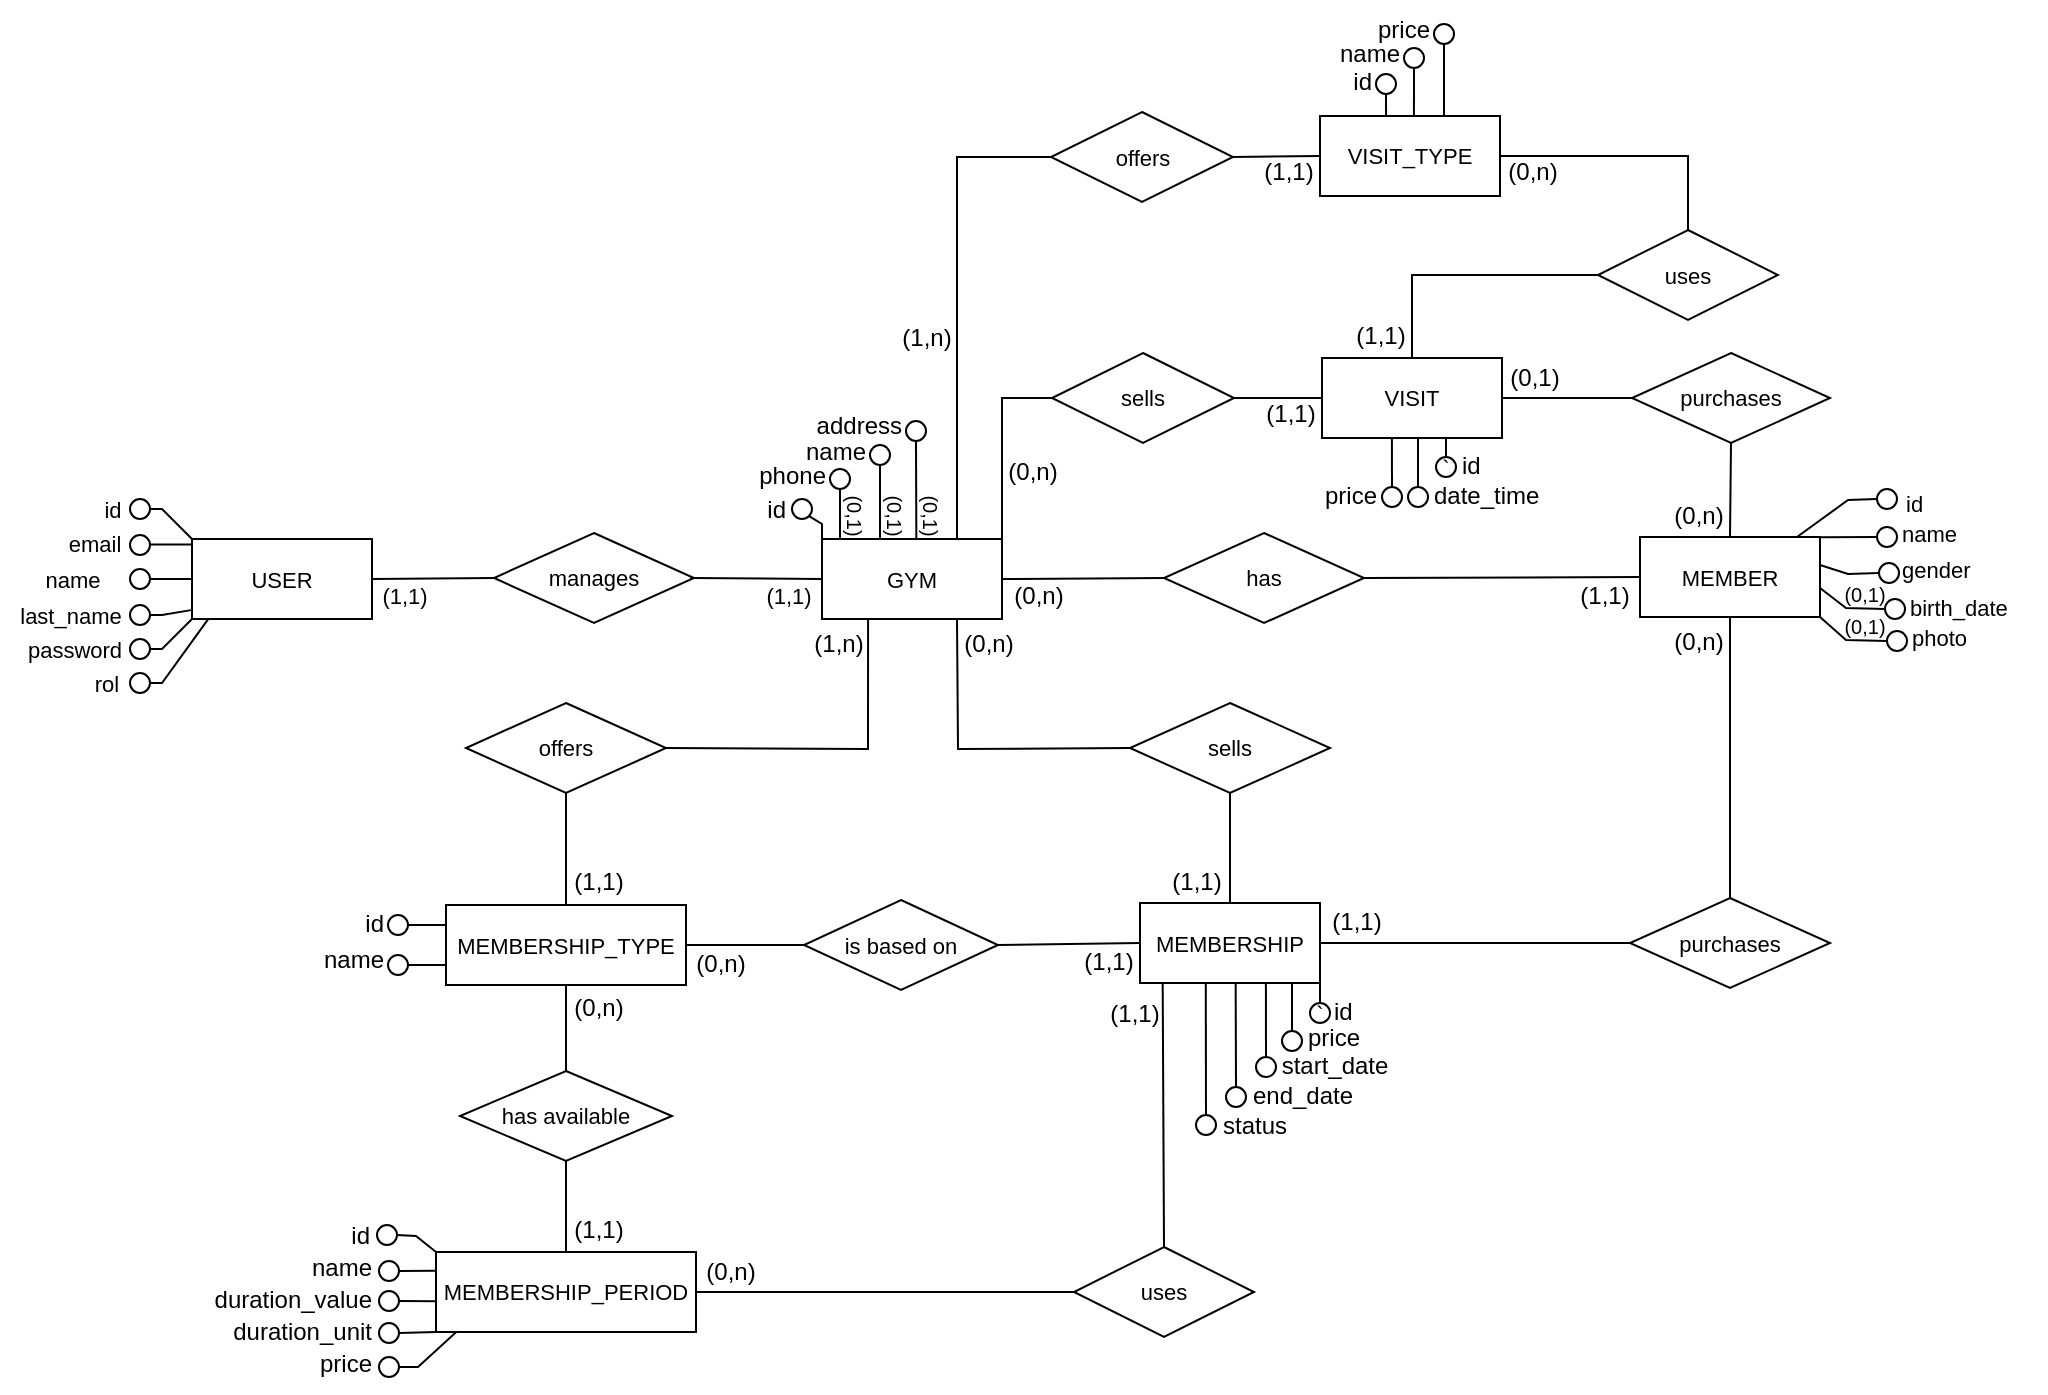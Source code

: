 <mxfile>
    <diagram name="Page-1" id="sSaSapcUd3d00tL-vF7X">
        <mxGraphModel dx="15" dy="284" grid="0" gridSize="10" guides="1" tooltips="1" connect="1" arrows="1" fold="1" page="0" pageScale="1" pageWidth="1100" pageHeight="850" math="0" shadow="0">
            <root>
                <mxCell id="0"/>
                <mxCell id="1" parent="0"/>
                <mxCell id="g0mLWEBlBg2iRlSw4-VQ-2" value="&lt;font&gt;USER&lt;/font&gt;" style="rounded=0;whiteSpace=wrap;html=1;fillColor=none;fontSize=11;" parent="1" vertex="1">
                    <mxGeometry x="692" y="315.5" width="90" height="40" as="geometry"/>
                </mxCell>
                <mxCell id="g0mLWEBlBg2iRlSw4-VQ-3" value="" style="ellipse;whiteSpace=wrap;html=1;aspect=fixed;fillColor=light-dark(#FFFFFF,#FFFFFF);fontSize=11;" parent="1" vertex="1">
                    <mxGeometry x="661" y="295.5" width="10" height="10" as="geometry"/>
                </mxCell>
                <mxCell id="g0mLWEBlBg2iRlSw4-VQ-4" value="id" style="text;html=1;align=center;verticalAlign=middle;resizable=0;points=[];autosize=1;strokeColor=none;fillColor=none;fontSize=11;" parent="1" vertex="1">
                    <mxGeometry x="637" y="285.5" width="30" height="30" as="geometry"/>
                </mxCell>
                <mxCell id="g0mLWEBlBg2iRlSw4-VQ-5" value="email" style="text;html=1;align=center;verticalAlign=middle;resizable=0;points=[];autosize=1;strokeColor=none;fillColor=none;fontSize=11;" parent="1" vertex="1">
                    <mxGeometry x="618" y="302.5" width="50" height="30" as="geometry"/>
                </mxCell>
                <mxCell id="g0mLWEBlBg2iRlSw4-VQ-6" value="" style="endArrow=none;html=1;rounded=0;entryX=1;entryY=0.5;entryDx=0;entryDy=0;fontSize=11;" parent="1" target="g0mLWEBlBg2iRlSw4-VQ-3" edge="1">
                    <mxGeometry width="50" height="50" relative="1" as="geometry">
                        <mxPoint x="692" y="315.5" as="sourcePoint"/>
                        <mxPoint x="647.0" y="320.5" as="targetPoint"/>
                        <Array as="points">
                            <mxPoint x="677" y="300.5"/>
                        </Array>
                    </mxGeometry>
                </mxCell>
                <mxCell id="g0mLWEBlBg2iRlSw4-VQ-7" value="" style="endArrow=none;html=1;rounded=0;entryX=1;entryY=0.5;entryDx=0;entryDy=0;exitX=0;exitY=0.5;exitDx=0;exitDy=0;fontSize=11;" parent="1" edge="1">
                    <mxGeometry width="50" height="50" relative="1" as="geometry">
                        <mxPoint x="692" y="318.3" as="sourcePoint"/>
                        <mxPoint x="662" y="318.3" as="targetPoint"/>
                    </mxGeometry>
                </mxCell>
                <mxCell id="g0mLWEBlBg2iRlSw4-VQ-8" value="password" style="text;html=1;align=center;verticalAlign=middle;resizable=0;points=[];autosize=1;strokeColor=none;fillColor=none;fontSize=11;" parent="1" vertex="1">
                    <mxGeometry x="598" y="355.5" width="70" height="30" as="geometry"/>
                </mxCell>
                <mxCell id="g0mLWEBlBg2iRlSw4-VQ-9" value="" style="ellipse;whiteSpace=wrap;html=1;aspect=fixed;fillColor=light-dark(#FFFFFF,#FFFFFF);fontSize=11;" parent="1" vertex="1">
                    <mxGeometry x="661" y="313.5" width="10" height="10" as="geometry"/>
                </mxCell>
                <mxCell id="g0mLWEBlBg2iRlSw4-VQ-10" value="" style="endArrow=none;html=1;rounded=0;entryX=-0.006;entryY=0.889;entryDx=0;entryDy=0;exitX=1;exitY=0.5;exitDx=0;exitDy=0;fontSize=11;entryPerimeter=0;" parent="1" source="g0mLWEBlBg2iRlSw4-VQ-12" target="g0mLWEBlBg2iRlSw4-VQ-2" edge="1">
                    <mxGeometry width="50" height="50" relative="1" as="geometry">
                        <mxPoint x="682" y="363.5" as="sourcePoint"/>
                        <mxPoint x="702" y="378.5" as="targetPoint"/>
                        <Array as="points">
                            <mxPoint x="677" y="353.5"/>
                        </Array>
                    </mxGeometry>
                </mxCell>
                <mxCell id="g0mLWEBlBg2iRlSw4-VQ-11" value="name" style="text;html=1;align=center;verticalAlign=middle;resizable=0;points=[];autosize=1;strokeColor=none;fillColor=none;fontSize=11;" parent="1" vertex="1">
                    <mxGeometry x="609" y="323.5" width="46" height="25" as="geometry"/>
                </mxCell>
                <mxCell id="g0mLWEBlBg2iRlSw4-VQ-12" value="" style="ellipse;whiteSpace=wrap;html=1;aspect=fixed;fillColor=none;fontSize=11;" parent="1" vertex="1">
                    <mxGeometry x="661" y="348.5" width="10" height="10" as="geometry"/>
                </mxCell>
                <mxCell id="g0mLWEBlBg2iRlSw4-VQ-13" value="" style="endArrow=none;html=1;rounded=0;entryX=1;entryY=0.5;entryDx=0;entryDy=0;exitX=0;exitY=0.5;exitDx=0;exitDy=0;fontSize=11;" parent="1" source="g0mLWEBlBg2iRlSw4-VQ-2" target="g0mLWEBlBg2iRlSw4-VQ-14" edge="1">
                    <mxGeometry width="50" height="50" relative="1" as="geometry">
                        <mxPoint x="691.64" y="340.5" as="sourcePoint"/>
                        <mxPoint x="667.0" y="340.5" as="targetPoint"/>
                    </mxGeometry>
                </mxCell>
                <mxCell id="g0mLWEBlBg2iRlSw4-VQ-14" value="" style="ellipse;whiteSpace=wrap;html=1;aspect=fixed;fillColor=none;fontSize=11;" parent="1" vertex="1">
                    <mxGeometry x="661" y="330.5" width="10" height="10" as="geometry"/>
                </mxCell>
                <mxCell id="g0mLWEBlBg2iRlSw4-VQ-15" value="&lt;font style=&quot;vertical-align: inherit;&quot;&gt;&lt;font style=&quot;vertical-align: inherit;&quot;&gt;&lt;font style=&quot;vertical-align: inherit;&quot;&gt;&lt;font style=&quot;vertical-align: inherit;&quot;&gt;last_name&lt;/font&gt;&lt;/font&gt;&lt;/font&gt;&lt;/font&gt;" style="text;html=1;align=center;verticalAlign=middle;resizable=0;points=[];autosize=1;strokeColor=none;fillColor=none;fontSize=11;" parent="1" vertex="1">
                    <mxGeometry x="596" y="338.5" width="70" height="30" as="geometry"/>
                </mxCell>
                <mxCell id="g0mLWEBlBg2iRlSw4-VQ-16" value="" style="endArrow=none;html=1;rounded=0;entryX=0;entryY=1;entryDx=0;entryDy=0;exitX=1;exitY=0.5;exitDx=0;exitDy=0;fontSize=11;" parent="1" source="g0mLWEBlBg2iRlSw4-VQ-17" target="g0mLWEBlBg2iRlSw4-VQ-2" edge="1">
                    <mxGeometry width="50" height="50" relative="1" as="geometry">
                        <mxPoint x="682" y="380.5" as="sourcePoint"/>
                        <mxPoint x="691" y="368.5" as="targetPoint"/>
                        <Array as="points">
                            <mxPoint x="677" y="370.5"/>
                        </Array>
                    </mxGeometry>
                </mxCell>
                <mxCell id="g0mLWEBlBg2iRlSw4-VQ-17" value="" style="ellipse;whiteSpace=wrap;html=1;aspect=fixed;fillColor=none;fontSize=11;" parent="1" vertex="1">
                    <mxGeometry x="661" y="365.5" width="10" height="10" as="geometry"/>
                </mxCell>
                <mxCell id="g0mLWEBlBg2iRlSw4-VQ-18" value="" style="endArrow=none;html=1;rounded=0;entryX=0.092;entryY=0.996;entryDx=0;entryDy=0;exitX=1;exitY=0.5;exitDx=0;exitDy=0;fontSize=11;entryPerimeter=0;" parent="1" source="g0mLWEBlBg2iRlSw4-VQ-19" target="g0mLWEBlBg2iRlSw4-VQ-2" edge="1">
                    <mxGeometry width="50" height="50" relative="1" as="geometry">
                        <mxPoint x="682" y="397.5" as="sourcePoint"/>
                        <mxPoint x="692" y="372.5" as="targetPoint"/>
                        <Array as="points">
                            <mxPoint x="677" y="387.5"/>
                        </Array>
                    </mxGeometry>
                </mxCell>
                <mxCell id="g0mLWEBlBg2iRlSw4-VQ-19" value="" style="ellipse;whiteSpace=wrap;html=1;aspect=fixed;fillColor=none;fontSize=11;" parent="1" vertex="1">
                    <mxGeometry x="661" y="382.5" width="10" height="10" as="geometry"/>
                </mxCell>
                <mxCell id="g0mLWEBlBg2iRlSw4-VQ-20" value="&lt;font style=&quot;vertical-align: inherit;&quot;&gt;&lt;font style=&quot;vertical-align: inherit;&quot;&gt;rol&lt;/font&gt;&lt;/font&gt;" style="text;html=1;align=center;verticalAlign=middle;resizable=0;points=[];autosize=1;strokeColor=none;fillColor=none;fontSize=11;" parent="1" vertex="1">
                    <mxGeometry x="629" y="372.5" width="40" height="30" as="geometry"/>
                </mxCell>
                <mxCell id="g0mLWEBlBg2iRlSw4-VQ-21" value="&lt;font&gt;&lt;font style=&quot;vertical-align: inherit;&quot;&gt;&lt;font style=&quot;vertical-align: inherit;&quot;&gt;GYM&lt;/font&gt;&lt;/font&gt;&lt;/font&gt;" style="rounded=0;whiteSpace=wrap;html=1;fillColor=none;fontSize=11;" parent="1" vertex="1">
                    <mxGeometry x="1007" y="315.5" width="90" height="40" as="geometry"/>
                </mxCell>
                <mxCell id="g0mLWEBlBg2iRlSw4-VQ-23" value="" style="ellipse;whiteSpace=wrap;html=1;aspect=fixed;fillColor=light-dark(#FFFFFF,#FFFFFF);fontSize=11;" parent="1" vertex="1">
                    <mxGeometry x="992" y="295.5" width="10" height="10" as="geometry"/>
                </mxCell>
                <mxCell id="g0mLWEBlBg2iRlSw4-VQ-24" value="" style="endArrow=none;html=1;rounded=0;entryX=1;entryY=1;entryDx=0;entryDy=0;fontSize=11;exitX=0;exitY=0;exitDx=0;exitDy=0;" parent="1" source="g0mLWEBlBg2iRlSw4-VQ-21" target="g0mLWEBlBg2iRlSw4-VQ-23" edge="1">
                    <mxGeometry width="50" height="50" relative="1" as="geometry">
                        <mxPoint x="1007" y="315.5" as="sourcePoint"/>
                        <mxPoint x="962.0" y="320.5" as="targetPoint"/>
                        <Array as="points">
                            <mxPoint x="1007" y="308"/>
                        </Array>
                    </mxGeometry>
                </mxCell>
                <mxCell id="g0mLWEBlBg2iRlSw4-VQ-25" value="&lt;font style=&quot;vertical-align: inherit;&quot;&gt;&lt;font style=&quot;vertical-align: inherit;&quot;&gt;id&lt;/font&gt;&lt;/font&gt;" style="text;html=1;align=right;verticalAlign=middle;resizable=0;points=[];autosize=1;strokeColor=none;fillColor=none;" parent="1" vertex="1">
                    <mxGeometry x="960" y="285.5" width="30" height="30" as="geometry"/>
                </mxCell>
                <mxCell id="g0mLWEBlBg2iRlSw4-VQ-26" value="" style="endArrow=none;html=1;rounded=0;entryX=0.5;entryY=1;entryDx=0;entryDy=0;fontSize=11;exitX=0.413;exitY=-0.007;exitDx=0;exitDy=0;exitPerimeter=0;" parent="1" target="g0mLWEBlBg2iRlSw4-VQ-27" edge="1">
                    <mxGeometry width="50" height="50" relative="1" as="geometry">
                        <mxPoint x="1054.17" y="315.22" as="sourcePoint"/>
                        <mxPoint x="1054.5" y="292.5" as="targetPoint"/>
                    </mxGeometry>
                </mxCell>
                <mxCell id="g0mLWEBlBg2iRlSw4-VQ-27" value="" style="ellipse;whiteSpace=wrap;html=1;aspect=fixed;fillColor=none;fontSize=11;" parent="1" vertex="1">
                    <mxGeometry x="1049" y="256.5" width="10" height="10" as="geometry"/>
                </mxCell>
                <mxCell id="g0mLWEBlBg2iRlSw4-VQ-28" value="&lt;font style=&quot;vertical-align: inherit;&quot;&gt;&lt;font style=&quot;vertical-align: inherit;&quot;&gt;name&lt;/font&gt;&lt;/font&gt;" style="text;html=1;align=right;verticalAlign=middle;resizable=0;points=[];autosize=1;strokeColor=none;fillColor=none;" parent="1" vertex="1">
                    <mxGeometry x="980" y="256.5" width="50" height="30" as="geometry"/>
                </mxCell>
                <mxCell id="g0mLWEBlBg2iRlSw4-VQ-30" value="" style="endArrow=none;html=1;rounded=0;entryX=0.5;entryY=1;entryDx=0;entryDy=0;fontSize=11;exitX=0.413;exitY=-0.007;exitDx=0;exitDy=0;exitPerimeter=0;" parent="1" target="g0mLWEBlBg2iRlSw4-VQ-31" edge="1">
                    <mxGeometry width="50" height="50" relative="1" as="geometry">
                        <mxPoint x="1036" y="315.5" as="sourcePoint"/>
                        <mxPoint x="1036.5" y="292.5" as="targetPoint"/>
                    </mxGeometry>
                </mxCell>
                <mxCell id="g0mLWEBlBg2iRlSw4-VQ-31" value="" style="ellipse;whiteSpace=wrap;html=1;aspect=fixed;fillColor=none;fontSize=11;" parent="1" vertex="1">
                    <mxGeometry x="1031" y="268.5" width="10" height="10" as="geometry"/>
                </mxCell>
                <mxCell id="g0mLWEBlBg2iRlSw4-VQ-32" value="&lt;font style=&quot;vertical-align: inherit;&quot;&gt;&lt;font style=&quot;vertical-align: inherit;&quot;&gt;address&lt;/font&gt;&lt;/font&gt;" style="text;html=1;align=right;verticalAlign=middle;resizable=0;points=[];autosize=1;strokeColor=none;fillColor=none;" parent="1" vertex="1">
                    <mxGeometry x="978" y="243.5" width="70" height="30" as="geometry"/>
                </mxCell>
                <mxCell id="g0mLWEBlBg2iRlSw4-VQ-33" value="" style="ellipse;whiteSpace=wrap;html=1;aspect=fixed;fillColor=light-dark(#FFFFFF,#FFFFFF);fontSize=11;" parent="1" vertex="1">
                    <mxGeometry x="1011" y="280.5" width="10" height="10" as="geometry"/>
                </mxCell>
                <mxCell id="g0mLWEBlBg2iRlSw4-VQ-34" value="" style="endArrow=none;html=1;rounded=0;entryX=0.5;entryY=1;entryDx=0;entryDy=0;fontSize=11;" parent="1" target="g0mLWEBlBg2iRlSw4-VQ-33" edge="1">
                    <mxGeometry width="50" height="50" relative="1" as="geometry">
                        <mxPoint x="1016" y="315.5" as="sourcePoint"/>
                        <mxPoint x="971.0" y="320.5" as="targetPoint"/>
                    </mxGeometry>
                </mxCell>
                <mxCell id="g0mLWEBlBg2iRlSw4-VQ-35" value="&lt;font style=&quot;vertical-align: inherit;&quot;&gt;&lt;font style=&quot;vertical-align: inherit;&quot;&gt;&lt;font style=&quot;vertical-align: inherit;&quot;&gt;&lt;font style=&quot;vertical-align: inherit;&quot;&gt;phone&lt;/font&gt;&lt;/font&gt;&lt;/font&gt;&lt;/font&gt;" style="text;html=1;align=right;verticalAlign=middle;resizable=0;points=[];autosize=1;strokeColor=none;fillColor=none;" parent="1" vertex="1">
                    <mxGeometry x="950" y="268.5" width="60" height="30" as="geometry"/>
                </mxCell>
                <mxCell id="g0mLWEBlBg2iRlSw4-VQ-36" value="&lt;font style=&quot;vertical-align: inherit;&quot;&gt;&lt;font style=&quot;vertical-align: inherit;&quot;&gt;(0,1)&lt;/font&gt;&lt;/font&gt;" style="text;html=1;align=center;verticalAlign=middle;resizable=0;points=[];autosize=1;strokeColor=none;fillColor=none;fontSize=10;rotation=90;" parent="1" vertex="1">
                    <mxGeometry x="1004" y="288.5" width="40" height="30" as="geometry"/>
                </mxCell>
                <mxCell id="g0mLWEBlBg2iRlSw4-VQ-39" value="" style="endArrow=none;html=1;rounded=0;entryX=0;entryY=0.5;entryDx=0;entryDy=0;exitX=1;exitY=0.5;exitDx=0;exitDy=0;" parent="1" source="g0mLWEBlBg2iRlSw4-VQ-2" target="g0mLWEBlBg2iRlSw4-VQ-40" edge="1">
                    <mxGeometry width="50" height="50" relative="1" as="geometry">
                        <mxPoint x="805" y="365.5" as="sourcePoint"/>
                        <mxPoint x="855" y="315.5" as="targetPoint"/>
                    </mxGeometry>
                </mxCell>
                <mxCell id="g0mLWEBlBg2iRlSw4-VQ-40" value="&lt;font style=&quot;vertical-align: inherit;&quot;&gt;&lt;font style=&quot;vertical-align: inherit;&quot;&gt;&lt;font style=&quot;vertical-align: inherit;&quot;&gt;&lt;font style=&quot;vertical-align: inherit;&quot;&gt;manages&lt;/font&gt;&lt;/font&gt;&lt;/font&gt;&lt;/font&gt;" style="shape=rhombus;perimeter=rhombusPerimeter;whiteSpace=wrap;html=1;align=center;fillColor=none;fontSize=11;" parent="1" vertex="1">
                    <mxGeometry x="843" y="312.5" width="100" height="45" as="geometry"/>
                </mxCell>
                <mxCell id="g0mLWEBlBg2iRlSw4-VQ-42" value="" style="endArrow=none;html=1;rounded=0;entryX=0;entryY=0.5;entryDx=0;entryDy=0;exitX=1;exitY=0.5;exitDx=0;exitDy=0;" parent="1" target="g0mLWEBlBg2iRlSw4-VQ-21" edge="1">
                    <mxGeometry width="50" height="50" relative="1" as="geometry">
                        <mxPoint x="941" y="335" as="sourcePoint"/>
                        <mxPoint x="951" y="385.5" as="targetPoint"/>
                    </mxGeometry>
                </mxCell>
                <mxCell id="g0mLWEBlBg2iRlSw4-VQ-44" value="&lt;font style=&quot;font-size: 11px;&quot;&gt;(1,1)&lt;/font&gt;" style="text;html=1;align=center;verticalAlign=middle;resizable=0;points=[];autosize=1;strokeColor=none;fillColor=none;" parent="1" vertex="1">
                    <mxGeometry x="773" y="328.5" width="50" height="30" as="geometry"/>
                </mxCell>
                <mxCell id="g0mLWEBlBg2iRlSw4-VQ-45" value="&lt;font style=&quot;font-size: 11px;&quot;&gt;(1,1)&lt;/font&gt;" style="text;html=1;align=center;verticalAlign=middle;resizable=0;points=[];autosize=1;strokeColor=none;fillColor=none;" parent="1" vertex="1">
                    <mxGeometry x="965" y="328.5" width="50" height="30" as="geometry"/>
                </mxCell>
                <mxCell id="U3JI14pHx9eP_fwrzk_K-1" value="&lt;font&gt;&lt;font style=&quot;vertical-align: inherit;&quot;&gt;&lt;font style=&quot;vertical-align: inherit;&quot;&gt;MEMBERSHIP_TYPE&lt;/font&gt;&lt;/font&gt;&lt;/font&gt;" style="rounded=0;whiteSpace=wrap;html=1;fillColor=none;fontSize=11;" parent="1" vertex="1">
                    <mxGeometry x="819" y="498.5" width="120" height="40" as="geometry"/>
                </mxCell>
                <mxCell id="U3JI14pHx9eP_fwrzk_K-27" value="&lt;font&gt;&lt;font style=&quot;vertical-align: inherit;&quot;&gt;&lt;font style=&quot;vertical-align: inherit;&quot;&gt;MEMBERSHIP&lt;/font&gt;&lt;/font&gt;&lt;/font&gt;" style="rounded=0;whiteSpace=wrap;html=1;fillColor=none;fontSize=11;" parent="1" vertex="1">
                    <mxGeometry x="1166" y="497.5" width="90" height="40" as="geometry"/>
                </mxCell>
                <mxCell id="U3JI14pHx9eP_fwrzk_K-28" value="&lt;font style=&quot;vertical-align: inherit;&quot;&gt;&lt;font style=&quot;vertical-align: inherit;&quot;&gt;&lt;font style=&quot;vertical-align: inherit;&quot;&gt;&lt;font style=&quot;vertical-align: inherit;&quot;&gt;has&lt;/font&gt;&lt;/font&gt;&lt;/font&gt;&lt;/font&gt;" style="shape=rhombus;perimeter=rhombusPerimeter;whiteSpace=wrap;html=1;align=center;fillColor=none;fontSize=11;" parent="1" vertex="1">
                    <mxGeometry x="1178" y="312.5" width="100" height="45" as="geometry"/>
                </mxCell>
                <mxCell id="U3JI14pHx9eP_fwrzk_K-30" value="" style="endArrow=none;html=1;rounded=0;entryX=0;entryY=0.5;entryDx=0;entryDy=0;exitX=1;exitY=0.5;exitDx=0;exitDy=0;" parent="1" source="g0mLWEBlBg2iRlSw4-VQ-21" target="U3JI14pHx9eP_fwrzk_K-28" edge="1">
                    <mxGeometry width="50" height="50" relative="1" as="geometry">
                        <mxPoint x="1046" y="401.5" as="sourcePoint"/>
                        <mxPoint x="1045" y="364.5" as="targetPoint"/>
                    </mxGeometry>
                </mxCell>
                <mxCell id="U3JI14pHx9eP_fwrzk_K-31" value="" style="endArrow=none;html=1;rounded=0;entryX=0.75;entryY=1;entryDx=0;entryDy=0;exitX=0;exitY=0.5;exitDx=0;exitDy=0;" parent="1" source="BdBJVadAsHIX_H4UZDUO-35" target="g0mLWEBlBg2iRlSw4-VQ-21" edge="1">
                    <mxGeometry width="50" height="50" relative="1" as="geometry">
                        <mxPoint x="1055" y="484.5" as="sourcePoint"/>
                        <mxPoint x="1197" y="334.5" as="targetPoint"/>
                        <Array as="points">
                            <mxPoint x="1075" y="420.5"/>
                        </Array>
                    </mxGeometry>
                </mxCell>
                <mxCell id="U3JI14pHx9eP_fwrzk_K-33" value="&lt;font&gt;&lt;font style=&quot;vertical-align: inherit;&quot;&gt;&lt;font style=&quot;vertical-align: inherit;&quot;&gt;MEMBER&lt;/font&gt;&lt;/font&gt;&lt;/font&gt;" style="rounded=0;whiteSpace=wrap;html=1;fillColor=none;fontSize=11;" parent="1" vertex="1">
                    <mxGeometry x="1416" y="314.5" width="90" height="40" as="geometry"/>
                </mxCell>
                <mxCell id="U3JI14pHx9eP_fwrzk_K-54" value="" style="ellipse;whiteSpace=wrap;html=1;aspect=fixed;fillColor=light-dark(#FFFFFF,#FFFFFF);fontSize=11;" parent="1" vertex="1">
                    <mxGeometry x="1534.5" y="290.5" width="10" height="10" as="geometry"/>
                </mxCell>
                <mxCell id="U3JI14pHx9eP_fwrzk_K-55" value="id" style="text;html=1;align=left;verticalAlign=middle;resizable=0;points=[];autosize=1;strokeColor=none;fillColor=none;fontSize=11;" parent="1" vertex="1">
                    <mxGeometry x="1547" y="282.5" width="30" height="30" as="geometry"/>
                </mxCell>
                <mxCell id="U3JI14pHx9eP_fwrzk_K-57" value="" style="endArrow=none;html=1;rounded=0;entryX=0;entryY=0.5;entryDx=0;entryDy=0;fontSize=11;exitX=0.874;exitY=-0.003;exitDx=0;exitDy=0;exitPerimeter=0;" parent="1" source="U3JI14pHx9eP_fwrzk_K-33" target="U3JI14pHx9eP_fwrzk_K-54" edge="1">
                    <mxGeometry width="50" height="50" relative="1" as="geometry">
                        <mxPoint x="1496.01" y="311.5" as="sourcePoint"/>
                        <mxPoint x="1534.5" y="294.5" as="targetPoint"/>
                        <Array as="points">
                            <mxPoint x="1520" y="296"/>
                        </Array>
                    </mxGeometry>
                </mxCell>
                <mxCell id="U3JI14pHx9eP_fwrzk_K-58" value="" style="endArrow=none;html=1;rounded=0;entryX=0.5;entryY=0;entryDx=0;entryDy=0;exitX=1.001;exitY=0.228;exitDx=0;exitDy=0;fontSize=11;exitPerimeter=0;" parent="1" target="U3JI14pHx9eP_fwrzk_K-59" edge="1">
                    <mxGeometry width="50" height="50" relative="1" as="geometry">
                        <mxPoint x="1506.09" y="314.62" as="sourcePoint"/>
                        <mxPoint x="1543.5" y="314.3" as="targetPoint"/>
                    </mxGeometry>
                </mxCell>
                <mxCell id="U3JI14pHx9eP_fwrzk_K-59" value="" style="ellipse;whiteSpace=wrap;html=1;aspect=fixed;fillColor=light-dark(#FFFFFF,#FFFFFF);fontSize=11;direction=north;" parent="1" vertex="1">
                    <mxGeometry x="1534.5" y="309.5" width="10" height="10" as="geometry"/>
                </mxCell>
                <mxCell id="U3JI14pHx9eP_fwrzk_K-60" value="" style="endArrow=none;html=1;rounded=0;entryX=0;entryY=0.5;entryDx=0;entryDy=0;exitX=1.002;exitY=0.64;exitDx=0;exitDy=0;fontSize=11;exitPerimeter=0;" parent="1" target="U3JI14pHx9eP_fwrzk_K-62" edge="1" source="U3JI14pHx9eP_fwrzk_K-33">
                    <mxGeometry width="50" height="50" relative="1" as="geometry">
                        <mxPoint x="1506" y="337.78" as="sourcePoint"/>
                        <mxPoint x="1581.5" y="341.5" as="targetPoint"/>
                        <Array as="points">
                            <mxPoint x="1519" y="350"/>
                        </Array>
                    </mxGeometry>
                </mxCell>
                <mxCell id="U3JI14pHx9eP_fwrzk_K-61" value="name" style="text;html=1;align=left;verticalAlign=middle;resizable=0;points=[];autosize=1;strokeColor=none;fillColor=none;fontSize=11;" parent="1" vertex="1">
                    <mxGeometry x="1544.5" y="297.5" width="50" height="30" as="geometry"/>
                </mxCell>
                <mxCell id="U3JI14pHx9eP_fwrzk_K-62" value="" style="ellipse;whiteSpace=wrap;html=1;aspect=fixed;fillColor=none;fontSize=11;" parent="1" vertex="1">
                    <mxGeometry x="1538.5" y="345.5" width="10" height="10" as="geometry"/>
                </mxCell>
                <mxCell id="U3JI14pHx9eP_fwrzk_K-63" value="" style="endArrow=none;html=1;rounded=0;fontSize=11;exitX=0;exitY=0.5;exitDx=0;exitDy=0;entryX=1;entryY=0.5;entryDx=0;entryDy=0;" parent="1" source="U3JI14pHx9eP_fwrzk_K-64" edge="1">
                    <mxGeometry width="50" height="50" relative="1" as="geometry">
                        <mxPoint x="1581.5" y="333.5" as="sourcePoint"/>
                        <mxPoint x="1506" y="328.5" as="targetPoint"/>
                        <Array as="points">
                            <mxPoint x="1520" y="333"/>
                        </Array>
                    </mxGeometry>
                </mxCell>
                <mxCell id="U3JI14pHx9eP_fwrzk_K-64" value="" style="ellipse;whiteSpace=wrap;html=1;aspect=fixed;fillColor=none;fontSize=11;" parent="1" vertex="1">
                    <mxGeometry x="1535.5" y="327.5" width="10" height="10" as="geometry"/>
                </mxCell>
                <mxCell id="U3JI14pHx9eP_fwrzk_K-66" value="" style="endArrow=none;html=1;rounded=0;entryX=1;entryY=1;entryDx=0;entryDy=0;exitX=0;exitY=0.5;exitDx=0;exitDy=0;fontSize=11;" parent="1" source="U3JI14pHx9eP_fwrzk_K-67" target="U3JI14pHx9eP_fwrzk_K-33" edge="1">
                    <mxGeometry width="50" height="50" relative="1" as="geometry">
                        <mxPoint x="1563.5" y="374.5" as="sourcePoint"/>
                        <mxPoint x="1506" y="346.5" as="targetPoint"/>
                        <Array as="points">
                            <mxPoint x="1519" y="366"/>
                        </Array>
                    </mxGeometry>
                </mxCell>
                <mxCell id="U3JI14pHx9eP_fwrzk_K-67" value="" style="ellipse;whiteSpace=wrap;html=1;aspect=fixed;fillColor=none;fontSize=11;" parent="1" vertex="1">
                    <mxGeometry x="1539.5" y="361.5" width="10" height="10" as="geometry"/>
                </mxCell>
                <mxCell id="U3JI14pHx9eP_fwrzk_K-68" value="&lt;font style=&quot;vertical-align: inherit;&quot;&gt;&lt;font style=&quot;vertical-align: inherit;&quot;&gt;gender&lt;/font&gt;&lt;/font&gt;" style="text;html=1;align=left;verticalAlign=middle;resizable=0;points=[];autosize=1;strokeColor=none;fillColor=none;fontSize=11;" parent="1" vertex="1">
                    <mxGeometry x="1544.5" y="315.5" width="60" height="30" as="geometry"/>
                </mxCell>
                <mxCell id="U3JI14pHx9eP_fwrzk_K-72" value="photo" style="text;html=1;align=left;verticalAlign=middle;resizable=0;points=[];autosize=1;strokeColor=none;fillColor=none;fontSize=11;" parent="1" vertex="1">
                    <mxGeometry x="1549.5" y="352.5" width="46" height="25" as="geometry"/>
                </mxCell>
                <mxCell id="U3JI14pHx9eP_fwrzk_K-73" value="(0,1)" style="text;html=1;align=center;verticalAlign=middle;resizable=0;points=[];autosize=1;strokeColor=none;fillColor=none;fontSize=10;" parent="1" vertex="1">
                    <mxGeometry x="1508" y="346.5" width="39" height="24" as="geometry"/>
                </mxCell>
                <mxCell id="BdBJVadAsHIX_H4UZDUO-1" value="" style="endArrow=none;html=1;rounded=0;entryX=0;entryY=0.5;entryDx=0;entryDy=0;exitX=1;exitY=0.5;exitDx=0;exitDy=0;" parent="1" source="U3JI14pHx9eP_fwrzk_K-28" target="U3JI14pHx9eP_fwrzk_K-33" edge="1">
                    <mxGeometry width="50" height="50" relative="1" as="geometry">
                        <mxPoint x="1046" y="421.5" as="sourcePoint"/>
                        <mxPoint x="1045" y="384.5" as="targetPoint"/>
                    </mxGeometry>
                </mxCell>
                <mxCell id="BdBJVadAsHIX_H4UZDUO-2" value="(0,n)" style="text;html=1;align=center;verticalAlign=middle;resizable=0;points=[];autosize=1;strokeColor=none;fillColor=none;" parent="1" vertex="1">
                    <mxGeometry x="1090" y="328.5" width="50" height="30" as="geometry"/>
                </mxCell>
                <mxCell id="BdBJVadAsHIX_H4UZDUO-3" value="(1,1)" style="text;html=1;align=center;verticalAlign=middle;resizable=0;points=[];autosize=1;strokeColor=none;fillColor=none;" parent="1" vertex="1">
                    <mxGeometry x="1373" y="328.5" width="50" height="30" as="geometry"/>
                </mxCell>
                <mxCell id="BdBJVadAsHIX_H4UZDUO-4" value="" style="endArrow=none;html=1;rounded=0;entryX=1;entryY=0.5;entryDx=0;entryDy=0;exitX=0;exitY=0.25;exitDx=0;exitDy=0;fontSize=11;" parent="1" source="U3JI14pHx9eP_fwrzk_K-1" target="BdBJVadAsHIX_H4UZDUO-5" edge="1">
                    <mxGeometry width="50" height="50" relative="1" as="geometry">
                        <mxPoint x="819" y="513.5" as="sourcePoint"/>
                        <mxPoint x="768" y="514.5" as="targetPoint"/>
                    </mxGeometry>
                </mxCell>
                <mxCell id="BdBJVadAsHIX_H4UZDUO-5" value="" style="ellipse;whiteSpace=wrap;html=1;aspect=fixed;fillColor=light-dark(#FFFFFF,#FFFFFF);fontSize=11;" parent="1" vertex="1">
                    <mxGeometry x="790" y="503.5" width="10" height="10" as="geometry"/>
                </mxCell>
                <mxCell id="BdBJVadAsHIX_H4UZDUO-6" value="" style="endArrow=none;html=1;rounded=0;entryX=1;entryY=0.5;entryDx=0;entryDy=0;exitX=0;exitY=0.75;exitDx=0;exitDy=0;fontSize=11;" parent="1" source="U3JI14pHx9eP_fwrzk_K-1" target="BdBJVadAsHIX_H4UZDUO-7" edge="1">
                    <mxGeometry width="50" height="50" relative="1" as="geometry">
                        <mxPoint x="819" y="523.94" as="sourcePoint"/>
                        <mxPoint x="798" y="523.5" as="targetPoint"/>
                    </mxGeometry>
                </mxCell>
                <mxCell id="BdBJVadAsHIX_H4UZDUO-7" value="" style="ellipse;whiteSpace=wrap;html=1;aspect=fixed;fillColor=none;fontSize=11;" parent="1" vertex="1">
                    <mxGeometry x="790" y="523.5" width="10" height="10" as="geometry"/>
                </mxCell>
                <mxCell id="BdBJVadAsHIX_H4UZDUO-8" value="id" style="text;html=1;align=right;verticalAlign=middle;resizable=0;points=[];autosize=1;strokeColor=none;fillColor=none;" parent="1" vertex="1">
                    <mxGeometry x="759" y="492.5" width="30" height="30" as="geometry"/>
                </mxCell>
                <mxCell id="BdBJVadAsHIX_H4UZDUO-9" value="name" style="text;html=1;align=right;verticalAlign=middle;resizable=0;points=[];autosize=1;strokeColor=none;fillColor=none;" parent="1" vertex="1">
                    <mxGeometry x="739" y="511" width="50" height="30" as="geometry"/>
                </mxCell>
                <mxCell id="BdBJVadAsHIX_H4UZDUO-35" value="&lt;font style=&quot;vertical-align: inherit;&quot;&gt;&lt;font style=&quot;vertical-align: inherit;&quot;&gt;&lt;font style=&quot;vertical-align: inherit;&quot;&gt;&lt;font style=&quot;vertical-align: inherit;&quot;&gt;sells&lt;/font&gt;&lt;/font&gt;&lt;/font&gt;&lt;/font&gt;" style="shape=rhombus;perimeter=rhombusPerimeter;whiteSpace=wrap;html=1;align=center;fillColor=none;fontSize=11;" parent="1" vertex="1">
                    <mxGeometry x="1161" y="397.5" width="100" height="45" as="geometry"/>
                </mxCell>
                <mxCell id="BdBJVadAsHIX_H4UZDUO-36" value="&lt;font style=&quot;vertical-align: inherit;&quot;&gt;&lt;font style=&quot;vertical-align: inherit;&quot;&gt;&lt;font style=&quot;vertical-align: inherit;&quot;&gt;&lt;font style=&quot;vertical-align: inherit;&quot;&gt;offers&lt;/font&gt;&lt;/font&gt;&lt;/font&gt;&lt;/font&gt;" style="shape=rhombus;perimeter=rhombusPerimeter;whiteSpace=wrap;html=1;align=center;fillColor=none;fontSize=11;" parent="1" vertex="1">
                    <mxGeometry x="829" y="397.5" width="100" height="45" as="geometry"/>
                </mxCell>
                <mxCell id="BdBJVadAsHIX_H4UZDUO-37" value="" style="endArrow=none;html=1;rounded=0;entryX=0.256;entryY=1.001;entryDx=0;entryDy=0;exitX=1;exitY=0.5;exitDx=0;exitDy=0;entryPerimeter=0;" parent="1" source="BdBJVadAsHIX_H4UZDUO-36" target="g0mLWEBlBg2iRlSw4-VQ-21" edge="1">
                    <mxGeometry width="50" height="50" relative="1" as="geometry">
                        <mxPoint x="930" y="420" as="sourcePoint"/>
                        <mxPoint x="1030.5" y="355.5" as="targetPoint"/>
                        <Array as="points">
                            <mxPoint x="1030" y="420.5"/>
                        </Array>
                    </mxGeometry>
                </mxCell>
                <mxCell id="BdBJVadAsHIX_H4UZDUO-38" value="" style="endArrow=none;html=1;rounded=0;entryX=0.5;entryY=0;entryDx=0;entryDy=0;exitX=0.5;exitY=1;exitDx=0;exitDy=0;" parent="1" source="BdBJVadAsHIX_H4UZDUO-36" target="U3JI14pHx9eP_fwrzk_K-1" edge="1">
                    <mxGeometry width="50" height="50" relative="1" as="geometry">
                        <mxPoint x="943" y="406.5" as="sourcePoint"/>
                        <mxPoint x="1077" y="364.5" as="targetPoint"/>
                    </mxGeometry>
                </mxCell>
                <mxCell id="BdBJVadAsHIX_H4UZDUO-39" value="" style="endArrow=none;html=1;rounded=0;entryX=0.5;entryY=1;entryDx=0;entryDy=0;exitX=0.5;exitY=0;exitDx=0;exitDy=0;" parent="1" source="U3JI14pHx9eP_fwrzk_K-27" target="BdBJVadAsHIX_H4UZDUO-35" edge="1">
                    <mxGeometry width="50" height="50" relative="1" as="geometry">
                        <mxPoint x="1101" y="384.5" as="sourcePoint"/>
                        <mxPoint x="1117" y="430.5" as="targetPoint"/>
                    </mxGeometry>
                </mxCell>
                <mxCell id="BdBJVadAsHIX_H4UZDUO-40" value="is based on" style="shape=rhombus;perimeter=rhombusPerimeter;whiteSpace=wrap;html=1;align=center;fillColor=none;fontSize=11;" parent="1" vertex="1">
                    <mxGeometry x="998" y="496" width="97" height="45" as="geometry"/>
                </mxCell>
                <mxCell id="BdBJVadAsHIX_H4UZDUO-41" value="" style="endArrow=none;html=1;rounded=0;entryX=1;entryY=0.5;entryDx=0;entryDy=0;exitX=0;exitY=0.5;exitDx=0;exitDy=0;fontStyle=1" parent="1" source="BdBJVadAsHIX_H4UZDUO-40" target="U3JI14pHx9eP_fwrzk_K-1" edge="1">
                    <mxGeometry width="50" height="50" relative="1" as="geometry">
                        <mxPoint x="865" y="464.5" as="sourcePoint"/>
                        <mxPoint x="865" y="520.5" as="targetPoint"/>
                    </mxGeometry>
                </mxCell>
                <mxCell id="BdBJVadAsHIX_H4UZDUO-42" value="" style="endArrow=none;html=1;rounded=0;entryX=1;entryY=0.5;entryDx=0;entryDy=0;exitX=0;exitY=0.5;exitDx=0;exitDy=0;" parent="1" source="U3JI14pHx9eP_fwrzk_K-27" target="BdBJVadAsHIX_H4UZDUO-40" edge="1">
                    <mxGeometry width="50" height="50" relative="1" as="geometry">
                        <mxPoint x="1164" y="524.5" as="sourcePoint"/>
                        <mxPoint x="1095" y="524.5" as="targetPoint"/>
                    </mxGeometry>
                </mxCell>
                <mxCell id="BdBJVadAsHIX_H4UZDUO-46" value="start_date" style="text;html=1;align=center;verticalAlign=middle;resizable=0;points=[];autosize=1;strokeColor=none;fillColor=none;" parent="1" vertex="1">
                    <mxGeometry x="1223" y="563.5" width="80" height="30" as="geometry"/>
                </mxCell>
                <mxCell id="BdBJVadAsHIX_H4UZDUO-47" value="end_date" style="text;html=1;align=center;verticalAlign=middle;resizable=0;points=[];autosize=1;strokeColor=none;fillColor=none;" parent="1" vertex="1">
                    <mxGeometry x="1211.5" y="578.5" width="70" height="30" as="geometry"/>
                </mxCell>
                <mxCell id="BdBJVadAsHIX_H4UZDUO-48" value="status" style="text;html=1;align=center;verticalAlign=middle;resizable=0;points=[];autosize=1;strokeColor=none;fillColor=none;" parent="1" vertex="1">
                    <mxGeometry x="1193" y="593.5" width="60" height="30" as="geometry"/>
                </mxCell>
                <mxCell id="BdBJVadAsHIX_H4UZDUO-55" value="" style="ellipse;whiteSpace=wrap;html=1;aspect=fixed;fillColor=none;fontSize=11;" parent="1" vertex="1">
                    <mxGeometry x="1194" y="603.5" width="10" height="10" as="geometry"/>
                </mxCell>
                <mxCell id="BdBJVadAsHIX_H4UZDUO-56" value="" style="endArrow=none;html=1;rounded=0;exitX=0.5;exitY=0;exitDx=0;exitDy=0;entryX=0.521;entryY=1.002;entryDx=0;entryDy=0;entryPerimeter=0;" parent="1" source="BdBJVadAsHIX_H4UZDUO-55" edge="1">
                    <mxGeometry width="50" height="50" relative="1" as="geometry">
                        <mxPoint x="1173" y="587.5" as="sourcePoint"/>
                        <mxPoint x="1198.89" y="537.58" as="targetPoint"/>
                    </mxGeometry>
                </mxCell>
                <mxCell id="BdBJVadAsHIX_H4UZDUO-58" value="" style="ellipse;whiteSpace=wrap;html=1;aspect=fixed;fillColor=none;fontSize=11;" parent="1" vertex="1">
                    <mxGeometry x="1224" y="574.5" width="10" height="10" as="geometry"/>
                </mxCell>
                <mxCell id="BdBJVadAsHIX_H4UZDUO-59" value="" style="endArrow=none;html=1;rounded=0;exitX=0.5;exitY=0;exitDx=0;exitDy=0;entryX=0.855;entryY=1.001;entryDx=0;entryDy=0;entryPerimeter=0;" parent="1" source="BdBJVadAsHIX_H4UZDUO-58" edge="1">
                    <mxGeometry width="50" height="50" relative="1" as="geometry">
                        <mxPoint x="1203" y="564.5" as="sourcePoint"/>
                        <mxPoint x="1228.95" y="537.54" as="targetPoint"/>
                    </mxGeometry>
                </mxCell>
                <mxCell id="BdBJVadAsHIX_H4UZDUO-60" value="" style="ellipse;whiteSpace=wrap;html=1;aspect=fixed;fillColor=none;fontSize=11;" parent="1" vertex="1">
                    <mxGeometry x="1209" y="589.5" width="10" height="10" as="geometry"/>
                </mxCell>
                <mxCell id="BdBJVadAsHIX_H4UZDUO-61" value="" style="endArrow=none;html=1;rounded=0;exitX=0.5;exitY=0;exitDx=0;exitDy=0;entryX=0.687;entryY=1.001;entryDx=0;entryDy=0;entryPerimeter=0;" parent="1" source="BdBJVadAsHIX_H4UZDUO-60" edge="1">
                    <mxGeometry width="50" height="50" relative="1" as="geometry">
                        <mxPoint x="1188" y="580.5" as="sourcePoint"/>
                        <mxPoint x="1213.83" y="537.54" as="targetPoint"/>
                    </mxGeometry>
                </mxCell>
                <mxCell id="BdBJVadAsHIX_H4UZDUO-80" value="&lt;font&gt;&lt;font style=&quot;vertical-align: inherit;&quot;&gt;&lt;font style=&quot;vertical-align: inherit;&quot;&gt;MEMBERSHIP_PERIOD&lt;/font&gt;&lt;/font&gt;&lt;/font&gt;" style="rounded=0;whiteSpace=wrap;html=1;fillColor=none;fontSize=11;" parent="1" vertex="1">
                    <mxGeometry x="814" y="672" width="130" height="40" as="geometry"/>
                </mxCell>
                <mxCell id="BdBJVadAsHIX_H4UZDUO-81" value="" style="ellipse;whiteSpace=wrap;html=1;aspect=fixed;fillColor=none;fontSize=11;" parent="1" vertex="1">
                    <mxGeometry x="785.5" y="676.5" width="10" height="10" as="geometry"/>
                </mxCell>
                <mxCell id="BdBJVadAsHIX_H4UZDUO-82" value="name" style="text;html=1;align=right;verticalAlign=middle;resizable=0;points=[];autosize=1;strokeColor=none;fillColor=none;" parent="1" vertex="1">
                    <mxGeometry x="733" y="664.5" width="50" height="30" as="geometry"/>
                </mxCell>
                <mxCell id="BdBJVadAsHIX_H4UZDUO-83" value="" style="ellipse;whiteSpace=wrap;html=1;aspect=fixed;fillColor=none;fontSize=11;" parent="1" vertex="1">
                    <mxGeometry x="785.5" y="691.5" width="10" height="10" as="geometry"/>
                </mxCell>
                <mxCell id="BdBJVadAsHIX_H4UZDUO-84" value="" style="ellipse;whiteSpace=wrap;html=1;aspect=fixed;fillColor=none;fontSize=11;" parent="1" vertex="1">
                    <mxGeometry x="785.5" y="707.5" width="10" height="10" as="geometry"/>
                </mxCell>
                <mxCell id="BdBJVadAsHIX_H4UZDUO-85" value="duration_unit" style="text;html=1;align=right;verticalAlign=middle;resizable=0;points=[];autosize=1;strokeColor=none;fillColor=none;" parent="1" vertex="1">
                    <mxGeometry x="692.5" y="696.5" width="90" height="30" as="geometry"/>
                </mxCell>
                <mxCell id="BdBJVadAsHIX_H4UZDUO-86" value="" style="ellipse;whiteSpace=wrap;html=1;aspect=fixed;fillColor=none;fontSize=11;" parent="1" vertex="1">
                    <mxGeometry x="785.5" y="724.5" width="10" height="10" as="geometry"/>
                </mxCell>
                <mxCell id="BdBJVadAsHIX_H4UZDUO-87" value="price" style="text;html=1;align=right;verticalAlign=middle;resizable=0;points=[];autosize=1;strokeColor=none;fillColor=none;" parent="1" vertex="1">
                    <mxGeometry x="733" y="712.5" width="50" height="30" as="geometry"/>
                </mxCell>
                <mxCell id="BdBJVadAsHIX_H4UZDUO-88" value="" style="endArrow=none;html=1;rounded=0;entryX=1;entryY=0.5;entryDx=0;entryDy=0;exitX=0.001;exitY=0.233;exitDx=0;exitDy=0;fontSize=11;exitPerimeter=0;" parent="1" source="BdBJVadAsHIX_H4UZDUO-80" target="BdBJVadAsHIX_H4UZDUO-81" edge="1">
                    <mxGeometry width="50" height="50" relative="1" as="geometry">
                        <mxPoint x="813.87" y="688.08" as="sourcePoint"/>
                        <mxPoint x="741.5" y="679.5" as="targetPoint"/>
                    </mxGeometry>
                </mxCell>
                <mxCell id="BdBJVadAsHIX_H4UZDUO-89" value="" style="endArrow=none;html=1;rounded=0;entryX=1;entryY=0.5;entryDx=0;entryDy=0;exitX=0.001;exitY=0.34;exitDx=0;exitDy=0;fontSize=11;exitPerimeter=0;" parent="1" target="BdBJVadAsHIX_H4UZDUO-83" edge="1">
                    <mxGeometry width="50" height="50" relative="1" as="geometry">
                        <mxPoint x="814.13" y="696.6" as="sourcePoint"/>
                        <mxPoint x="752.5" y="686.5" as="targetPoint"/>
                    </mxGeometry>
                </mxCell>
                <mxCell id="BdBJVadAsHIX_H4UZDUO-90" value="" style="endArrow=none;html=1;rounded=0;exitX=1;exitY=0.5;exitDx=0;exitDy=0;fontSize=11;entryX=0;entryY=1;entryDx=0;entryDy=0;" parent="1" source="BdBJVadAsHIX_H4UZDUO-84" target="BdBJVadAsHIX_H4UZDUO-80" edge="1">
                    <mxGeometry width="50" height="50" relative="1" as="geometry">
                        <mxPoint x="773.5" y="701.5" as="sourcePoint"/>
                        <mxPoint x="814" y="710.48" as="targetPoint"/>
                    </mxGeometry>
                </mxCell>
                <mxCell id="BdBJVadAsHIX_H4UZDUO-91" value="" style="endArrow=none;html=1;rounded=0;entryX=1;entryY=0.5;entryDx=0;entryDy=0;exitX=0.077;exitY=1.003;exitDx=0;exitDy=0;fontSize=11;exitPerimeter=0;" parent="1" source="BdBJVadAsHIX_H4UZDUO-80" target="BdBJVadAsHIX_H4UZDUO-86" edge="1">
                    <mxGeometry width="50" height="50" relative="1" as="geometry">
                        <mxPoint x="824.01" y="718.24" as="sourcePoint"/>
                        <mxPoint x="794.5" y="735.5" as="targetPoint"/>
                        <Array as="points">
                            <mxPoint x="805" y="729.5"/>
                        </Array>
                    </mxGeometry>
                </mxCell>
                <mxCell id="BdBJVadAsHIX_H4UZDUO-92" value="duration_value" style="text;html=1;align=right;verticalAlign=middle;resizable=0;points=[];autosize=1;strokeColor=none;fillColor=none;" parent="1" vertex="1">
                    <mxGeometry x="682.5" y="680.5" width="100" height="30" as="geometry"/>
                </mxCell>
                <mxCell id="BdBJVadAsHIX_H4UZDUO-93" value="" style="ellipse;whiteSpace=wrap;html=1;aspect=fixed;fillColor=light-dark(#FFFFFF,#FFFFFF);fontSize=11;" parent="1" vertex="1">
                    <mxGeometry x="784.5" y="658.5" width="10" height="10" as="geometry"/>
                </mxCell>
                <mxCell id="BdBJVadAsHIX_H4UZDUO-94" value="id" style="text;html=1;align=right;verticalAlign=middle;resizable=0;points=[];autosize=1;strokeColor=none;fillColor=none;" parent="1" vertex="1">
                    <mxGeometry x="752" y="648.5" width="30" height="30" as="geometry"/>
                </mxCell>
                <mxCell id="BdBJVadAsHIX_H4UZDUO-95" value="" style="endArrow=none;html=1;rounded=0;entryX=1;entryY=0.5;entryDx=0;entryDy=0;exitX=0;exitY=0;exitDx=0;exitDy=0;fontSize=11;" parent="1" source="BdBJVadAsHIX_H4UZDUO-80" target="BdBJVadAsHIX_H4UZDUO-93" edge="1">
                    <mxGeometry width="50" height="50" relative="1" as="geometry">
                        <mxPoint x="814" y="672" as="sourcePoint"/>
                        <mxPoint x="741.5" y="663.5" as="targetPoint"/>
                        <Array as="points">
                            <mxPoint x="804" y="664"/>
                        </Array>
                    </mxGeometry>
                </mxCell>
                <mxCell id="BdBJVadAsHIX_H4UZDUO-96" value="has available" style="shape=rhombus;perimeter=rhombusPerimeter;whiteSpace=wrap;html=1;align=center;fillColor=none;fontSize=11;" parent="1" vertex="1">
                    <mxGeometry x="826" y="581.5" width="106" height="45" as="geometry"/>
                </mxCell>
                <mxCell id="BdBJVadAsHIX_H4UZDUO-97" value="" style="endArrow=none;html=1;rounded=0;entryX=0.5;entryY=1;entryDx=0;entryDy=0;exitX=0.5;exitY=0;exitDx=0;exitDy=0;fontStyle=1" parent="1" source="BdBJVadAsHIX_H4UZDUO-96" target="U3JI14pHx9eP_fwrzk_K-1" edge="1">
                    <mxGeometry width="50" height="50" relative="1" as="geometry">
                        <mxPoint x="1043" y="514.5" as="sourcePoint"/>
                        <mxPoint x="975" y="514.5" as="targetPoint"/>
                    </mxGeometry>
                </mxCell>
                <mxCell id="BdBJVadAsHIX_H4UZDUO-98" value="" style="endArrow=none;html=1;rounded=0;entryX=0.5;entryY=0;entryDx=0;entryDy=0;fontStyle=1;exitX=0.5;exitY=1;exitDx=0;exitDy=0;" parent="1" source="BdBJVadAsHIX_H4UZDUO-96" target="BdBJVadAsHIX_H4UZDUO-80" edge="1">
                    <mxGeometry width="50" height="50" relative="1" as="geometry">
                        <mxPoint x="885" y="634.5" as="sourcePoint"/>
                        <mxPoint x="875" y="574.5" as="targetPoint"/>
                    </mxGeometry>
                </mxCell>
                <mxCell id="BdBJVadAsHIX_H4UZDUO-99" value="(0,n)" style="text;html=1;align=center;verticalAlign=middle;resizable=0;points=[];autosize=1;strokeColor=none;fillColor=none;" parent="1" vertex="1">
                    <mxGeometry x="870" y="534.5" width="50" height="30" as="geometry"/>
                </mxCell>
                <mxCell id="BdBJVadAsHIX_H4UZDUO-100" value="(1,1)" style="text;html=1;align=center;verticalAlign=middle;resizable=0;points=[];autosize=1;strokeColor=none;fillColor=none;" parent="1" vertex="1">
                    <mxGeometry x="870" y="645.5" width="50" height="30" as="geometry"/>
                </mxCell>
                <mxCell id="BdBJVadAsHIX_H4UZDUO-101" value="(1,n)" style="text;html=1;align=center;verticalAlign=middle;resizable=0;points=[];autosize=1;strokeColor=none;fillColor=none;" parent="1" vertex="1">
                    <mxGeometry x="990" y="352.5" width="50" height="30" as="geometry"/>
                </mxCell>
                <mxCell id="BdBJVadAsHIX_H4UZDUO-102" value="(0,n)" style="text;html=1;align=center;verticalAlign=middle;resizable=0;points=[];autosize=1;strokeColor=none;fillColor=none;" parent="1" vertex="1">
                    <mxGeometry x="1068" y="354.5" width="43" height="26" as="geometry"/>
                </mxCell>
                <mxCell id="BdBJVadAsHIX_H4UZDUO-103" value="(1,1)" style="text;html=1;align=center;verticalAlign=middle;resizable=0;points=[];autosize=1;strokeColor=none;fillColor=none;" parent="1" vertex="1">
                    <mxGeometry x="870" y="471.5" width="50" height="30" as="geometry"/>
                </mxCell>
                <mxCell id="BdBJVadAsHIX_H4UZDUO-104" value="(1,1)" style="text;html=1;align=center;verticalAlign=middle;resizable=0;points=[];autosize=1;strokeColor=none;fillColor=none;" parent="1" vertex="1">
                    <mxGeometry x="1169" y="471.5" width="50" height="30" as="geometry"/>
                </mxCell>
                <mxCell id="BdBJVadAsHIX_H4UZDUO-105" value="(1,1)" style="text;html=1;align=center;verticalAlign=middle;resizable=0;points=[];autosize=1;strokeColor=none;fillColor=none;" parent="1" vertex="1">
                    <mxGeometry x="1125" y="512" width="50" height="30" as="geometry"/>
                </mxCell>
                <mxCell id="BdBJVadAsHIX_H4UZDUO-106" value="(0,n)" style="text;html=1;align=center;verticalAlign=middle;resizable=0;points=[];autosize=1;strokeColor=none;fillColor=none;" parent="1" vertex="1">
                    <mxGeometry x="931" y="512.5" width="50" height="30" as="geometry"/>
                </mxCell>
                <mxCell id="BdBJVadAsHIX_H4UZDUO-109" value="" style="endArrow=none;html=1;rounded=0;exitX=0.126;exitY=1.003;exitDx=0;exitDy=0;entryX=0.5;entryY=0;entryDx=0;entryDy=0;exitPerimeter=0;" parent="1" source="U3JI14pHx9eP_fwrzk_K-27" target="BdBJVadAsHIX_H4UZDUO-110" edge="1">
                    <mxGeometry width="50" height="50" relative="1" as="geometry">
                        <mxPoint x="1177" y="510.5" as="sourcePoint"/>
                        <mxPoint x="1187" y="681.5" as="targetPoint"/>
                    </mxGeometry>
                </mxCell>
                <mxCell id="BdBJVadAsHIX_H4UZDUO-110" value="uses" style="shape=rhombus;perimeter=rhombusPerimeter;whiteSpace=wrap;html=1;align=center;fillColor=none;fontSize=11;" parent="1" vertex="1">
                    <mxGeometry x="1133" y="669.5" width="90" height="45" as="geometry"/>
                </mxCell>
                <mxCell id="BdBJVadAsHIX_H4UZDUO-111" value="" style="endArrow=none;html=1;rounded=0;exitX=1;exitY=0.5;exitDx=0;exitDy=0;entryX=0;entryY=0.5;entryDx=0;entryDy=0;" parent="1" source="BdBJVadAsHIX_H4UZDUO-80" target="BdBJVadAsHIX_H4UZDUO-110" edge="1">
                    <mxGeometry width="50" height="50" relative="1" as="geometry">
                        <mxPoint x="1215" y="610.5" as="sourcePoint"/>
                        <mxPoint x="1115" y="736.5" as="targetPoint"/>
                    </mxGeometry>
                </mxCell>
                <mxCell id="BdBJVadAsHIX_H4UZDUO-112" value="" style="endArrow=none;html=1;rounded=0;entryX=0.5;entryY=0;entryDx=0;entryDy=0;exitX=1;exitY=1;exitDx=0;exitDy=0;fontSize=11;" parent="1" target="BdBJVadAsHIX_H4UZDUO-113" edge="1">
                    <mxGeometry width="50" height="50" relative="1" as="geometry">
                        <mxPoint x="1242" y="537.5" as="sourcePoint"/>
                        <mxPoint x="1291" y="548" as="targetPoint"/>
                    </mxGeometry>
                </mxCell>
                <mxCell id="BdBJVadAsHIX_H4UZDUO-113" value="" style="ellipse;whiteSpace=wrap;html=1;aspect=fixed;fillColor=none;fontSize=11;" parent="1" vertex="1">
                    <mxGeometry x="1237" y="561.5" width="10" height="10" as="geometry"/>
                </mxCell>
                <mxCell id="BdBJVadAsHIX_H4UZDUO-114" value="price" style="text;html=1;align=left;verticalAlign=middle;resizable=0;points=[];autosize=1;strokeColor=none;fillColor=none;" parent="1" vertex="1">
                    <mxGeometry x="1248" y="549.5" width="50" height="30" as="geometry"/>
                </mxCell>
                <mxCell id="BdBJVadAsHIX_H4UZDUO-115" value="(1,1)" style="text;html=1;align=center;verticalAlign=middle;resizable=0;points=[];autosize=1;strokeColor=none;fillColor=none;" parent="1" vertex="1">
                    <mxGeometry x="1138" y="537.5" width="50" height="30" as="geometry"/>
                </mxCell>
                <mxCell id="BdBJVadAsHIX_H4UZDUO-116" value="(0,n)" style="text;html=1;align=center;verticalAlign=middle;resizable=0;points=[];autosize=1;strokeColor=none;fillColor=none;" parent="1" vertex="1">
                    <mxGeometry x="936" y="666.5" width="50" height="30" as="geometry"/>
                </mxCell>
                <mxCell id="R1ElPfqIBxvPQvqKOZJK-1" value="" style="endArrow=none;html=1;rounded=0;entryX=0.5;entryY=0;entryDx=0;entryDy=0;exitX=1;exitY=1;exitDx=0;exitDy=0;fontSize=11;" parent="1" target="R1ElPfqIBxvPQvqKOZJK-2" edge="1">
                    <mxGeometry width="50" height="50" relative="1" as="geometry">
                        <mxPoint x="1256" y="537.5" as="sourcePoint"/>
                        <mxPoint x="1305" y="548" as="targetPoint"/>
                    </mxGeometry>
                </mxCell>
                <mxCell id="R1ElPfqIBxvPQvqKOZJK-2" value="`" style="ellipse;whiteSpace=wrap;html=1;aspect=fixed;fillColor=light-dark(#FFFFFF,#FFFFFF);fontSize=11;" parent="1" vertex="1">
                    <mxGeometry x="1251" y="547.5" width="10" height="10" as="geometry"/>
                </mxCell>
                <mxCell id="R1ElPfqIBxvPQvqKOZJK-3" value="id" style="text;html=1;align=left;verticalAlign=middle;resizable=0;points=[];autosize=1;strokeColor=none;fillColor=none;" parent="1" vertex="1">
                    <mxGeometry x="1261" y="536.5" width="30" height="30" as="geometry"/>
                </mxCell>
                <mxCell id="R1ElPfqIBxvPQvqKOZJK-5" value="&lt;font style=&quot;vertical-align: inherit;&quot;&gt;&lt;font style=&quot;vertical-align: inherit;&quot;&gt;&lt;font style=&quot;vertical-align: inherit;&quot;&gt;&lt;font style=&quot;vertical-align: inherit;&quot;&gt;purchases&lt;/font&gt;&lt;/font&gt;&lt;/font&gt;&lt;/font&gt;" style="shape=rhombus;perimeter=rhombusPerimeter;whiteSpace=wrap;html=1;align=center;fillColor=none;fontSize=11;" parent="1" vertex="1">
                    <mxGeometry x="1411" y="495" width="100" height="45" as="geometry"/>
                </mxCell>
                <mxCell id="R1ElPfqIBxvPQvqKOZJK-6" value="" style="endArrow=none;html=1;rounded=0;entryX=0.5;entryY=1;entryDx=0;entryDy=0;exitX=0.5;exitY=0;exitDx=0;exitDy=0;" parent="1" source="R1ElPfqIBxvPQvqKOZJK-5" target="U3JI14pHx9eP_fwrzk_K-33" edge="1">
                    <mxGeometry width="50" height="50" relative="1" as="geometry">
                        <mxPoint x="1267" y="499.5" as="sourcePoint"/>
                        <mxPoint x="1267" y="444.5" as="targetPoint"/>
                    </mxGeometry>
                </mxCell>
                <mxCell id="R1ElPfqIBxvPQvqKOZJK-7" value="" style="endArrow=none;html=1;rounded=0;entryX=1;entryY=0.5;entryDx=0;entryDy=0;exitX=0;exitY=0.5;exitDx=0;exitDy=0;" parent="1" source="R1ElPfqIBxvPQvqKOZJK-5" target="U3JI14pHx9eP_fwrzk_K-27" edge="1">
                    <mxGeometry width="50" height="50" relative="1" as="geometry">
                        <mxPoint x="1401" y="558.5" as="sourcePoint"/>
                        <mxPoint x="1375" y="434.5" as="targetPoint"/>
                    </mxGeometry>
                </mxCell>
                <mxCell id="R1ElPfqIBxvPQvqKOZJK-8" value="(0,n)" style="text;html=1;align=center;verticalAlign=middle;resizable=0;points=[];autosize=1;strokeColor=none;fillColor=none;" parent="1" vertex="1">
                    <mxGeometry x="1420" y="351.5" width="50" height="30" as="geometry"/>
                </mxCell>
                <mxCell id="R1ElPfqIBxvPQvqKOZJK-9" value="(1,1)" style="text;html=1;align=center;verticalAlign=middle;resizable=0;points=[];autosize=1;strokeColor=none;fillColor=none;" parent="1" vertex="1">
                    <mxGeometry x="1249" y="491.5" width="50" height="30" as="geometry"/>
                </mxCell>
                <mxCell id="R1ElPfqIBxvPQvqKOZJK-17" value="VISIT" style="rounded=0;whiteSpace=wrap;html=1;fillColor=none;fontSize=11;" parent="1" vertex="1">
                    <mxGeometry x="1257" y="225" width="90" height="40" as="geometry"/>
                </mxCell>
                <mxCell id="R1ElPfqIBxvPQvqKOZJK-18" value="VISIT_TYPE" style="rounded=0;whiteSpace=wrap;html=1;fillColor=none;fontSize=11;" parent="1" vertex="1">
                    <mxGeometry x="1256" y="104" width="90" height="40" as="geometry"/>
                </mxCell>
                <mxCell id="R1ElPfqIBxvPQvqKOZJK-21" value="&lt;font style=&quot;vertical-align: inherit;&quot;&gt;&lt;font style=&quot;vertical-align: inherit;&quot;&gt;&lt;font style=&quot;vertical-align: inherit;&quot;&gt;&lt;font style=&quot;vertical-align: inherit;&quot;&gt;offers&lt;/font&gt;&lt;/font&gt;&lt;/font&gt;&lt;/font&gt;" style="shape=rhombus;perimeter=rhombusPerimeter;whiteSpace=wrap;html=1;align=center;fillColor=none;fontSize=11;" parent="1" vertex="1">
                    <mxGeometry x="1121.5" y="102" width="91" height="45" as="geometry"/>
                </mxCell>
                <mxCell id="R1ElPfqIBxvPQvqKOZJK-23" value="" style="endArrow=none;html=1;rounded=0;entryX=0;entryY=0.5;entryDx=0;entryDy=0;exitX=1;exitY=0.5;exitDx=0;exitDy=0;" parent="1" source="R1ElPfqIBxvPQvqKOZJK-21" target="R1ElPfqIBxvPQvqKOZJK-18" edge="1">
                    <mxGeometry width="50" height="50" relative="1" as="geometry">
                        <mxPoint x="1125" y="297.5" as="sourcePoint"/>
                        <mxPoint x="1126" y="171.5" as="targetPoint"/>
                    </mxGeometry>
                </mxCell>
                <mxCell id="R1ElPfqIBxvPQvqKOZJK-37" value="" style="ellipse;whiteSpace=wrap;html=1;aspect=fixed;fillColor=light-dark(#FFFFFF,#FFFFFF);fontSize=11;" parent="1" vertex="1">
                    <mxGeometry x="1284" y="83" width="10" height="10" as="geometry"/>
                </mxCell>
                <mxCell id="R1ElPfqIBxvPQvqKOZJK-38" value="" style="endArrow=none;html=1;rounded=0;entryX=0.5;entryY=1;entryDx=0;entryDy=0;fontSize=11;exitX=0.367;exitY=0.004;exitDx=0;exitDy=0;exitPerimeter=0;" parent="1" source="R1ElPfqIBxvPQvqKOZJK-18" target="R1ElPfqIBxvPQvqKOZJK-37" edge="1">
                    <mxGeometry width="50" height="50" relative="1" as="geometry">
                        <mxPoint x="1289" y="104" as="sourcePoint"/>
                        <mxPoint x="1244.0" y="109" as="targetPoint"/>
                    </mxGeometry>
                </mxCell>
                <mxCell id="R1ElPfqIBxvPQvqKOZJK-39" value="&lt;font style=&quot;vertical-align: inherit;&quot;&gt;&lt;font style=&quot;vertical-align: inherit;&quot;&gt;id&lt;/font&gt;&lt;/font&gt;" style="text;html=1;align=right;verticalAlign=middle;resizable=0;points=[];autosize=1;strokeColor=none;fillColor=none;" parent="1" vertex="1">
                    <mxGeometry x="1253" y="72" width="30" height="30" as="geometry"/>
                </mxCell>
                <mxCell id="R1ElPfqIBxvPQvqKOZJK-42" value="&lt;font style=&quot;vertical-align: inherit;&quot;&gt;&lt;font style=&quot;vertical-align: inherit;&quot;&gt;price&lt;/font&gt;&lt;/font&gt;" style="text;html=1;align=right;verticalAlign=middle;resizable=0;points=[];autosize=1;strokeColor=none;fillColor=none;" parent="1" vertex="1">
                    <mxGeometry x="1262" y="46" width="50" height="30" as="geometry"/>
                </mxCell>
                <mxCell id="R1ElPfqIBxvPQvqKOZJK-43" value="" style="endArrow=none;html=1;rounded=0;entryX=0.5;entryY=1;entryDx=0;entryDy=0;fontSize=11;exitX=0.689;exitY=-0.001;exitDx=0;exitDy=0;exitPerimeter=0;" parent="1" source="R1ElPfqIBxvPQvqKOZJK-18" target="R1ElPfqIBxvPQvqKOZJK-44" edge="1">
                    <mxGeometry width="50" height="50" relative="1" as="geometry">
                        <mxPoint x="1318" y="104" as="sourcePoint"/>
                        <mxPoint x="1318.5" y="81" as="targetPoint"/>
                    </mxGeometry>
                </mxCell>
                <mxCell id="R1ElPfqIBxvPQvqKOZJK-44" value="" style="ellipse;whiteSpace=wrap;html=1;aspect=fixed;fillColor=none;fontSize=11;" parent="1" vertex="1">
                    <mxGeometry x="1313" y="58" width="10" height="10" as="geometry"/>
                </mxCell>
                <mxCell id="R1ElPfqIBxvPQvqKOZJK-46" value="" style="ellipse;whiteSpace=wrap;html=1;aspect=fixed;fillColor=none;fontSize=11;" parent="1" vertex="1">
                    <mxGeometry x="1298" y="70" width="10" height="10" as="geometry"/>
                </mxCell>
                <mxCell id="R1ElPfqIBxvPQvqKOZJK-47" value="" style="endArrow=none;html=1;rounded=0;entryX=0.5;entryY=1;entryDx=0;entryDy=0;fontSize=11;exitX=0.522;exitY=-0.001;exitDx=0;exitDy=0;exitPerimeter=0;" parent="1" source="R1ElPfqIBxvPQvqKOZJK-18" target="R1ElPfqIBxvPQvqKOZJK-46" edge="1">
                    <mxGeometry width="50" height="50" relative="1" as="geometry">
                        <mxPoint x="1303" y="104" as="sourcePoint"/>
                        <mxPoint x="1258.0" y="109" as="targetPoint"/>
                    </mxGeometry>
                </mxCell>
                <mxCell id="R1ElPfqIBxvPQvqKOZJK-48" value="&lt;font style=&quot;vertical-align: inherit;&quot;&gt;&lt;font style=&quot;vertical-align: inherit;&quot;&gt;&lt;font style=&quot;vertical-align: inherit;&quot;&gt;&lt;font style=&quot;vertical-align: inherit;&quot;&gt;name&lt;/font&gt;&lt;/font&gt;&lt;/font&gt;&lt;/font&gt;" style="text;html=1;align=right;verticalAlign=middle;resizable=0;points=[];autosize=1;strokeColor=none;fillColor=none;" parent="1" vertex="1">
                    <mxGeometry x="1247" y="58" width="50" height="30" as="geometry"/>
                </mxCell>
                <mxCell id="R1ElPfqIBxvPQvqKOZJK-53" value="(1,n)" style="text;html=1;align=center;verticalAlign=middle;resizable=0;points=[];autosize=1;strokeColor=none;fillColor=none;" parent="1" vertex="1">
                    <mxGeometry x="1034" y="200" width="50" height="30" as="geometry"/>
                </mxCell>
                <mxCell id="R1ElPfqIBxvPQvqKOZJK-54" value="(1,1)" style="text;html=1;align=center;verticalAlign=middle;resizable=0;points=[];autosize=1;strokeColor=none;fillColor=none;" parent="1" vertex="1">
                    <mxGeometry x="1215" y="117" width="50" height="30" as="geometry"/>
                </mxCell>
                <mxCell id="R1ElPfqIBxvPQvqKOZJK-56" value="&lt;font style=&quot;vertical-align: inherit;&quot;&gt;&lt;font style=&quot;vertical-align: inherit;&quot;&gt;&lt;font style=&quot;vertical-align: inherit;&quot;&gt;&lt;font style=&quot;vertical-align: inherit;&quot;&gt;sells&lt;/font&gt;&lt;/font&gt;&lt;/font&gt;&lt;/font&gt;" style="shape=rhombus;perimeter=rhombusPerimeter;whiteSpace=wrap;html=1;align=center;fillColor=none;fontSize=11;" parent="1" vertex="1">
                    <mxGeometry x="1122" y="222.5" width="91" height="45" as="geometry"/>
                </mxCell>
                <mxCell id="R1ElPfqIBxvPQvqKOZJK-58" value="" style="endArrow=none;html=1;rounded=0;entryX=0;entryY=0.5;entryDx=0;entryDy=0;exitX=1;exitY=0;exitDx=0;exitDy=0;edgeStyle=orthogonalEdgeStyle;" parent="1" source="g0mLWEBlBg2iRlSw4-VQ-21" target="R1ElPfqIBxvPQvqKOZJK-56" edge="1">
                    <mxGeometry width="50" height="50" relative="1" as="geometry">
                        <mxPoint x="1075" y="315.5" as="sourcePoint"/>
                        <mxPoint x="1123" y="245" as="targetPoint"/>
                    </mxGeometry>
                </mxCell>
                <mxCell id="R1ElPfqIBxvPQvqKOZJK-62" value="" style="endArrow=none;html=1;rounded=0;entryX=0;entryY=0.5;entryDx=0;entryDy=0;exitX=1;exitY=0.5;exitDx=0;exitDy=0;" parent="1" source="R1ElPfqIBxvPQvqKOZJK-56" target="R1ElPfqIBxvPQvqKOZJK-17" edge="1">
                    <mxGeometry width="50" height="50" relative="1" as="geometry">
                        <mxPoint x="1125" y="144.5" as="sourcePoint"/>
                        <mxPoint x="1189" y="144.5" as="targetPoint"/>
                    </mxGeometry>
                </mxCell>
                <mxCell id="R1ElPfqIBxvPQvqKOZJK-63" value="(0,n)" style="text;html=1;align=center;verticalAlign=middle;resizable=0;points=[];autosize=1;strokeColor=none;fillColor=none;" parent="1" vertex="1">
                    <mxGeometry x="1087" y="266.5" width="50" height="30" as="geometry"/>
                </mxCell>
                <mxCell id="R1ElPfqIBxvPQvqKOZJK-66" value="(1,1)" style="text;html=1;align=center;verticalAlign=middle;resizable=0;points=[];autosize=1;strokeColor=none;fillColor=none;" parent="1" vertex="1">
                    <mxGeometry x="1216" y="238" width="50" height="30" as="geometry"/>
                </mxCell>
                <mxCell id="R1ElPfqIBxvPQvqKOZJK-68" value="price" style="text;html=1;align=center;verticalAlign=middle;resizable=0;points=[];autosize=1;strokeColor=none;fillColor=none;" parent="1" vertex="1">
                    <mxGeometry x="1246" y="278.5" width="50" height="30" as="geometry"/>
                </mxCell>
                <mxCell id="R1ElPfqIBxvPQvqKOZJK-72" value="" style="ellipse;whiteSpace=wrap;html=1;aspect=fixed;fillColor=none;fontSize=11;" parent="1" vertex="1">
                    <mxGeometry x="1287" y="289.5" width="10" height="10" as="geometry"/>
                </mxCell>
                <mxCell id="R1ElPfqIBxvPQvqKOZJK-73" value="" style="endArrow=none;html=1;rounded=0;exitX=0.5;exitY=0;exitDx=0;exitDy=0;entryX=0.855;entryY=1.001;entryDx=0;entryDy=0;entryPerimeter=0;" parent="1" source="R1ElPfqIBxvPQvqKOZJK-72" edge="1">
                    <mxGeometry width="50" height="50" relative="1" as="geometry">
                        <mxPoint x="1266" y="291.5" as="sourcePoint"/>
                        <mxPoint x="1291.95" y="264.54" as="targetPoint"/>
                    </mxGeometry>
                </mxCell>
                <mxCell id="R1ElPfqIBxvPQvqKOZJK-76" value="" style="endArrow=none;html=1;rounded=0;entryX=0.5;entryY=0;entryDx=0;entryDy=0;exitX=1;exitY=1;exitDx=0;exitDy=0;fontSize=11;" parent="1" target="R1ElPfqIBxvPQvqKOZJK-77" edge="1">
                    <mxGeometry width="50" height="50" relative="1" as="geometry">
                        <mxPoint x="1305" y="264.5" as="sourcePoint"/>
                        <mxPoint x="1354" y="275" as="targetPoint"/>
                    </mxGeometry>
                </mxCell>
                <mxCell id="R1ElPfqIBxvPQvqKOZJK-77" value="" style="ellipse;whiteSpace=wrap;html=1;aspect=fixed;fillColor=none;fontSize=11;" parent="1" vertex="1">
                    <mxGeometry x="1300" y="289.5" width="10" height="10" as="geometry"/>
                </mxCell>
                <mxCell id="R1ElPfqIBxvPQvqKOZJK-78" value="date_time" style="text;html=1;align=left;verticalAlign=middle;resizable=0;points=[];autosize=1;strokeColor=none;fillColor=none;" parent="1" vertex="1">
                    <mxGeometry x="1311" y="278.5" width="80" height="30" as="geometry"/>
                </mxCell>
                <mxCell id="R1ElPfqIBxvPQvqKOZJK-79" value="" style="endArrow=none;html=1;rounded=0;entryX=0.5;entryY=0;entryDx=0;entryDy=0;exitX=1;exitY=1;exitDx=0;exitDy=0;fontSize=11;" parent="1" target="R1ElPfqIBxvPQvqKOZJK-80" edge="1">
                    <mxGeometry width="50" height="50" relative="1" as="geometry">
                        <mxPoint x="1319" y="264.5" as="sourcePoint"/>
                        <mxPoint x="1368" y="275" as="targetPoint"/>
                    </mxGeometry>
                </mxCell>
                <mxCell id="R1ElPfqIBxvPQvqKOZJK-80" value="`" style="ellipse;whiteSpace=wrap;html=1;aspect=fixed;fillColor=light-dark(#FFFFFF,#FFFFFF);fontSize=11;" parent="1" vertex="1">
                    <mxGeometry x="1314" y="274.5" width="10" height="10" as="geometry"/>
                </mxCell>
                <mxCell id="R1ElPfqIBxvPQvqKOZJK-81" value="id" style="text;html=1;align=left;verticalAlign=middle;resizable=0;points=[];autosize=1;strokeColor=none;fillColor=none;" parent="1" vertex="1">
                    <mxGeometry x="1325" y="263.5" width="30" height="30" as="geometry"/>
                </mxCell>
                <mxCell id="R1ElPfqIBxvPQvqKOZJK-82" value="&lt;font style=&quot;vertical-align: inherit;&quot;&gt;&lt;font style=&quot;vertical-align: inherit;&quot;&gt;&lt;font style=&quot;vertical-align: inherit;&quot;&gt;&lt;font style=&quot;vertical-align: inherit;&quot;&gt;uses&lt;/font&gt;&lt;/font&gt;&lt;/font&gt;&lt;/font&gt;" style="shape=rhombus;perimeter=rhombusPerimeter;whiteSpace=wrap;html=1;align=center;fillColor=none;fontSize=11;" parent="1" vertex="1">
                    <mxGeometry x="1395" y="161" width="90" height="45" as="geometry"/>
                </mxCell>
                <mxCell id="R1ElPfqIBxvPQvqKOZJK-86" value="" style="endArrow=none;html=1;rounded=0;exitX=0.5;exitY=0;exitDx=0;exitDy=0;entryX=0;entryY=0.5;entryDx=0;entryDy=0;edgeStyle=orthogonalEdgeStyle;" parent="1" source="R1ElPfqIBxvPQvqKOZJK-17" target="R1ElPfqIBxvPQvqKOZJK-82" edge="1">
                    <mxGeometry width="50" height="50" relative="1" as="geometry">
                        <mxPoint x="1425.67" y="291.5" as="sourcePoint"/>
                        <mxPoint x="1472.5" y="90.34" as="targetPoint"/>
                    </mxGeometry>
                </mxCell>
                <mxCell id="R1ElPfqIBxvPQvqKOZJK-87" value="" style="endArrow=none;html=1;rounded=0;exitX=1;exitY=0.5;exitDx=0;exitDy=0;entryX=0.5;entryY=0;entryDx=0;entryDy=0;edgeStyle=orthogonalEdgeStyle;" parent="1" source="R1ElPfqIBxvPQvqKOZJK-18" target="R1ElPfqIBxvPQvqKOZJK-82" edge="1">
                    <mxGeometry width="50" height="50" relative="1" as="geometry">
                        <mxPoint x="1347" y="121" as="sourcePoint"/>
                        <mxPoint x="1455" y="83" as="targetPoint"/>
                    </mxGeometry>
                </mxCell>
                <mxCell id="R1ElPfqIBxvPQvqKOZJK-89" value="" style="endArrow=none;html=1;rounded=0;exitX=0;exitY=0.5;exitDx=0;exitDy=0;entryX=0.75;entryY=0;entryDx=0;entryDy=0;edgeStyle=orthogonalEdgeStyle;" parent="1" source="R1ElPfqIBxvPQvqKOZJK-21" target="g0mLWEBlBg2iRlSw4-VQ-21" edge="1">
                    <mxGeometry width="50" height="50" relative="1" as="geometry">
                        <mxPoint x="980" y="154.5" as="sourcePoint"/>
                        <mxPoint x="1088" y="193.5" as="targetPoint"/>
                    </mxGeometry>
                </mxCell>
                <mxCell id="R1ElPfqIBxvPQvqKOZJK-90" value="&lt;font style=&quot;vertical-align: inherit;&quot;&gt;&lt;font style=&quot;vertical-align: inherit;&quot;&gt;&lt;font style=&quot;vertical-align: inherit;&quot;&gt;&lt;font style=&quot;vertical-align: inherit;&quot;&gt;purchases&lt;/font&gt;&lt;/font&gt;&lt;/font&gt;&lt;/font&gt;" style="shape=rhombus;perimeter=rhombusPerimeter;whiteSpace=wrap;html=1;align=center;fillColor=none;fontSize=11;" parent="1" vertex="1">
                    <mxGeometry x="1412" y="222.5" width="99" height="45" as="geometry"/>
                </mxCell>
                <mxCell id="R1ElPfqIBxvPQvqKOZJK-91" value="(1,1)" style="text;html=1;align=center;verticalAlign=middle;resizable=0;points=[];autosize=1;strokeColor=none;fillColor=none;" parent="1" vertex="1">
                    <mxGeometry x="1261" y="199" width="50" height="30" as="geometry"/>
                </mxCell>
                <mxCell id="R1ElPfqIBxvPQvqKOZJK-92" value="(0,n)" style="text;html=1;align=center;verticalAlign=middle;resizable=0;points=[];autosize=1;strokeColor=none;fillColor=none;" parent="1" vertex="1">
                    <mxGeometry x="1337" y="117" width="50" height="30" as="geometry"/>
                </mxCell>
                <mxCell id="R1ElPfqIBxvPQvqKOZJK-93" value="" style="endArrow=none;html=1;rounded=0;entryX=0.5;entryY=1;entryDx=0;entryDy=0;exitX=0.5;exitY=0;exitDx=0;exitDy=0;" parent="1" source="U3JI14pHx9eP_fwrzk_K-33" target="R1ElPfqIBxvPQvqKOZJK-90" edge="1">
                    <mxGeometry width="50" height="50" relative="1" as="geometry">
                        <mxPoint x="1355" y="335.5" as="sourcePoint"/>
                        <mxPoint x="1493" y="334.5" as="targetPoint"/>
                    </mxGeometry>
                </mxCell>
                <mxCell id="R1ElPfqIBxvPQvqKOZJK-94" value="" style="endArrow=none;html=1;rounded=0;entryX=1;entryY=0.5;entryDx=0;entryDy=0;exitX=0;exitY=0.5;exitDx=0;exitDy=0;" parent="1" source="R1ElPfqIBxvPQvqKOZJK-90" target="R1ElPfqIBxvPQvqKOZJK-17" edge="1">
                    <mxGeometry width="50" height="50" relative="1" as="geometry">
                        <mxPoint x="1455" y="343.5" as="sourcePoint"/>
                        <mxPoint x="1456" y="290.5" as="targetPoint"/>
                    </mxGeometry>
                </mxCell>
                <mxCell id="R1ElPfqIBxvPQvqKOZJK-95" value="(0,n)" style="text;html=1;align=center;verticalAlign=middle;resizable=0;points=[];autosize=1;strokeColor=none;fillColor=none;" parent="1" vertex="1">
                    <mxGeometry x="1420" y="288.5" width="50" height="30" as="geometry"/>
                </mxCell>
                <mxCell id="R1ElPfqIBxvPQvqKOZJK-96" value="(0,1)" style="text;html=1;align=center;verticalAlign=middle;resizable=0;points=[];autosize=1;strokeColor=none;fillColor=none;" parent="1" vertex="1">
                    <mxGeometry x="1338" y="219.5" width="50" height="30" as="geometry"/>
                </mxCell>
                <mxCell id="bGUwdWJTmqN-AjFkrAUD-3" value="&lt;font style=&quot;vertical-align: inherit;&quot;&gt;&lt;font style=&quot;vertical-align: inherit;&quot;&gt;birth_date&lt;/font&gt;&lt;/font&gt;" style="text;html=1;align=left;verticalAlign=middle;resizable=0;points=[];autosize=1;strokeColor=none;fillColor=none;fontSize=11;" parent="1" vertex="1">
                    <mxGeometry x="1549" y="334.5" width="70" height="30" as="geometry"/>
                </mxCell>
                <mxCell id="bGUwdWJTmqN-AjFkrAUD-4" value="(0,1)" style="text;html=1;align=center;verticalAlign=middle;resizable=0;points=[];autosize=1;strokeColor=none;fillColor=none;fontSize=10;" parent="1" vertex="1">
                    <mxGeometry x="1508" y="330.5" width="39" height="24" as="geometry"/>
                </mxCell>
                <mxCell id="2" value="&lt;font style=&quot;vertical-align: inherit;&quot;&gt;&lt;font style=&quot;vertical-align: inherit;&quot;&gt;(0,1)&lt;/font&gt;&lt;/font&gt;" style="text;html=1;align=center;verticalAlign=middle;resizable=0;points=[];autosize=1;strokeColor=none;fillColor=none;fontSize=10;rotation=90;" parent="1" vertex="1">
                    <mxGeometry x="1024" y="288.5" width="40" height="30" as="geometry"/>
                </mxCell>
                <mxCell id="3" value="&lt;font style=&quot;vertical-align: inherit;&quot;&gt;&lt;font style=&quot;vertical-align: inherit;&quot;&gt;(0,1)&lt;/font&gt;&lt;/font&gt;" style="text;html=1;align=center;verticalAlign=middle;resizable=0;points=[];autosize=1;strokeColor=none;fillColor=none;fontSize=10;rotation=90;" parent="1" vertex="1">
                    <mxGeometry x="1042" y="288.5" width="40" height="30" as="geometry"/>
                </mxCell>
            </root>
        </mxGraphModel>
    </diagram>
</mxfile>
